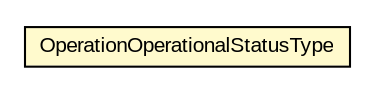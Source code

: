 #!/usr/local/bin/dot
#
# Class diagram 
# Generated by UMLGraph version R5_6-24-gf6e263 (http://www.umlgraph.org/)
#

digraph G {
	edge [fontname="arial",fontsize=10,labelfontname="arial",labelfontsize=10];
	node [fontname="arial",fontsize=10,shape=plaintext];
	nodesep=0.25;
	ranksep=0.5;
	// org.oasis_open.docs.wsdm.mows_2.OperationOperationalStatusType
	c283371 [label=<<table title="org.oasis_open.docs.wsdm.mows_2.OperationOperationalStatusType" border="0" cellborder="1" cellspacing="0" cellpadding="2" port="p" bgcolor="lemonChiffon" href="./OperationOperationalStatusType.html">
		<tr><td><table border="0" cellspacing="0" cellpadding="1">
<tr><td align="center" balign="center"> OperationOperationalStatusType </td></tr>
		</table></td></tr>
		</table>>, URL="./OperationOperationalStatusType.html", fontname="arial", fontcolor="black", fontsize=10.0];
}

